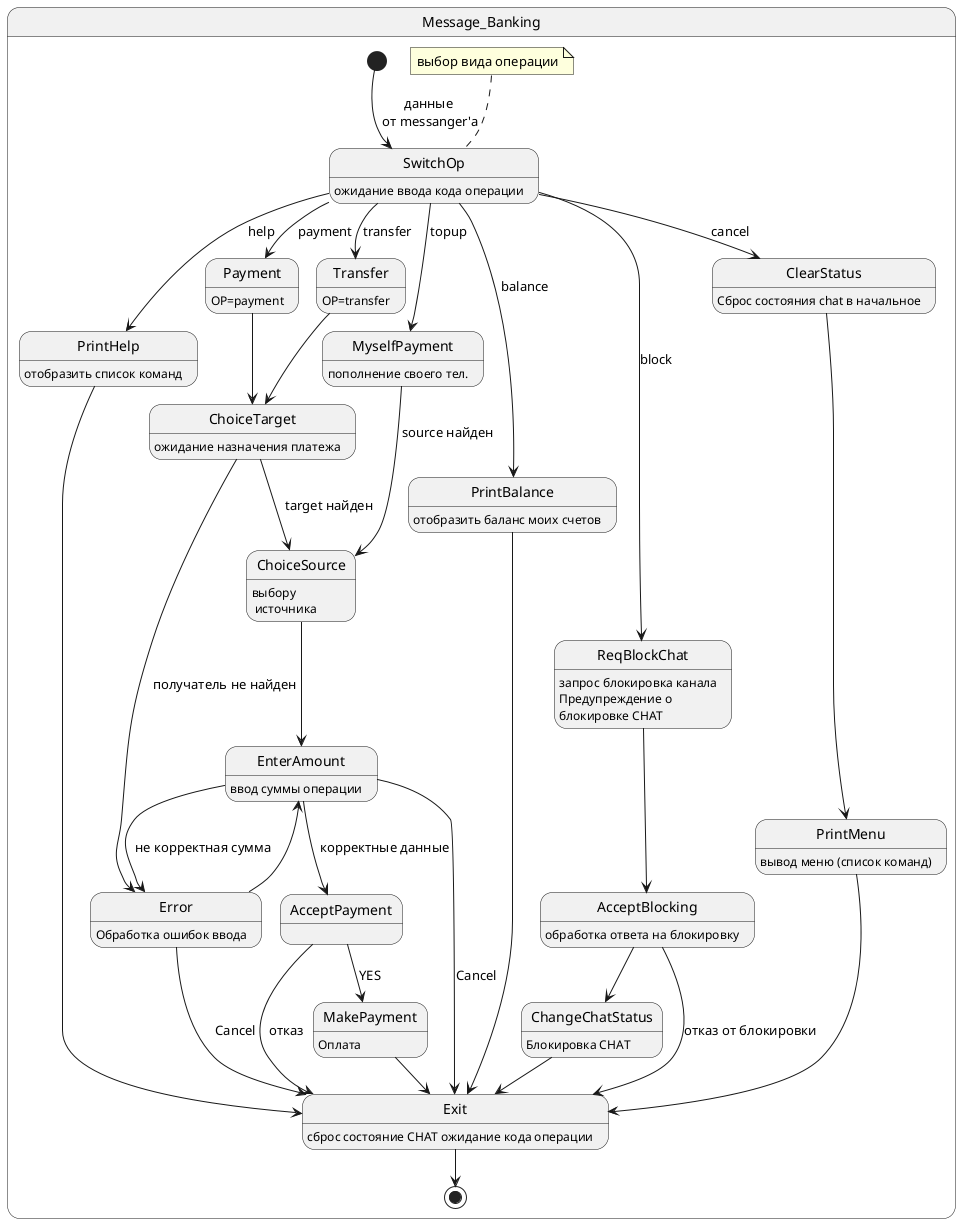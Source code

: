 @startuml

state Message_Banking {
SwitchOp : ожидание ввода кода операции
PrintHelp:отобразить список команд
Payment: OP=payment
Transfer:OP=transfer
MyselfPayment: пополнение своего тел.
PrintBalance : отобразить баланс моих счетов
ReqBlockChat: запрос блокировка канала
ClearStatus:Сброс состояния chat в начальное
PrintMenu: вывод меню (список команд)
ChoiceSource :выбору \n источника
ChoiceTarget:ожидание назначения платежа
ChangeChatStatus: Блокировка CHAT
EnterAmount: ввод суммы операции
Error: Обработка ошибок ввода
ReqBlockChat: Предупреждение о \nблокировке CHAT
AcceptBlocking: обработка ответа на блокировку
MakePayment:Оплата
Exit : сброс состояние CHAT ожидание кода операции
[*] --> SwitchOp : данные\n от messanger'а
SwitchOp --> PrintHelp : help
SwitchOp --> ClearStatus : cancel
SwitchOp --> Payment :payment
SwitchOp --> Transfer : transfer
SwitchOp --> MyselfPayment : topup
SwitchOp --> PrintBalance : balance
SwitchOp --> ReqBlockChat : block
PrintHelp --> Exit
ClearStatus --> PrintMenu
PrintMenu --> Exit
Payment --> ChoiceTarget
ChoiceTarget --> ChoiceSource : target найден
ChoiceTarget --> Error: получатель не найден
ChoiceSource --> EnterAmount
EnterAmount --> AcceptPayment : корректные данные
EnterAmount --> Error : не корректная сумма
Error --> EnterAmount
EnterAmount --> Exit : Cancel
Error --> Exit :Cancel
AcceptPayment --> Exit : отказ
AcceptPayment --> MakePayment : YES
MakePayment --> Exit
MyselfPayment --> ChoiceSource : source найден
Transfer --> ChoiceTarget
PrintBalance --> Exit
ReqBlockChat --> AcceptBlocking
AcceptBlocking --> ChangeChatStatus
AcceptBlocking -> Exit: отказ от блокировки
ChangeChatStatus --> Exit
Exit --> [*]




note top of SwitchOp
выбор вида операции
end note


}
@enduml